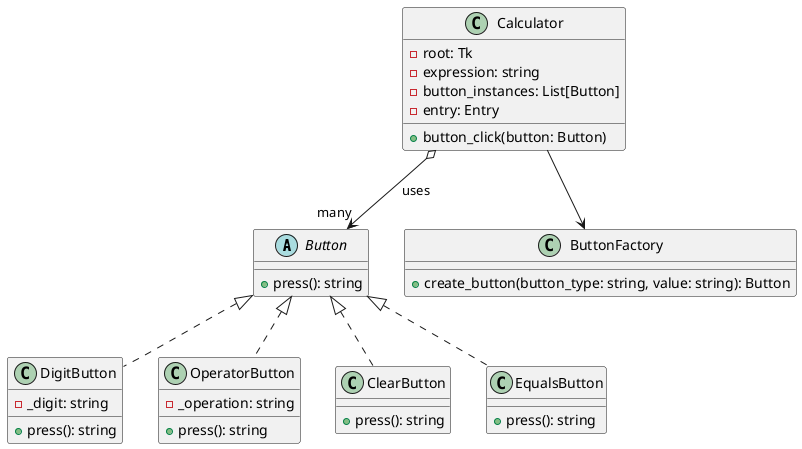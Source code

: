 @startuml
abstract class Button {
    +press(): string
}

class DigitButton {
    -_digit: string
    +press(): string
}

class OperatorButton {
    -_operation: string
    +press(): string
}

class ClearButton {
    +press(): string
}

class EqualsButton {
    +press(): string
}

class ButtonFactory {
    +create_button(button_type: string, value: string): Button
}

class Calculator {
    -root: Tk
    -expression: string
    -button_instances: List[Button]
    -entry: Entry
    +button_click(button: Button)
}

Button <|.. DigitButton
Button <|.. OperatorButton
Button <|.. ClearButton
Button <|.. EqualsButton
Calculator --> ButtonFactory
Calculator o--> "many" Button : uses
@enduml